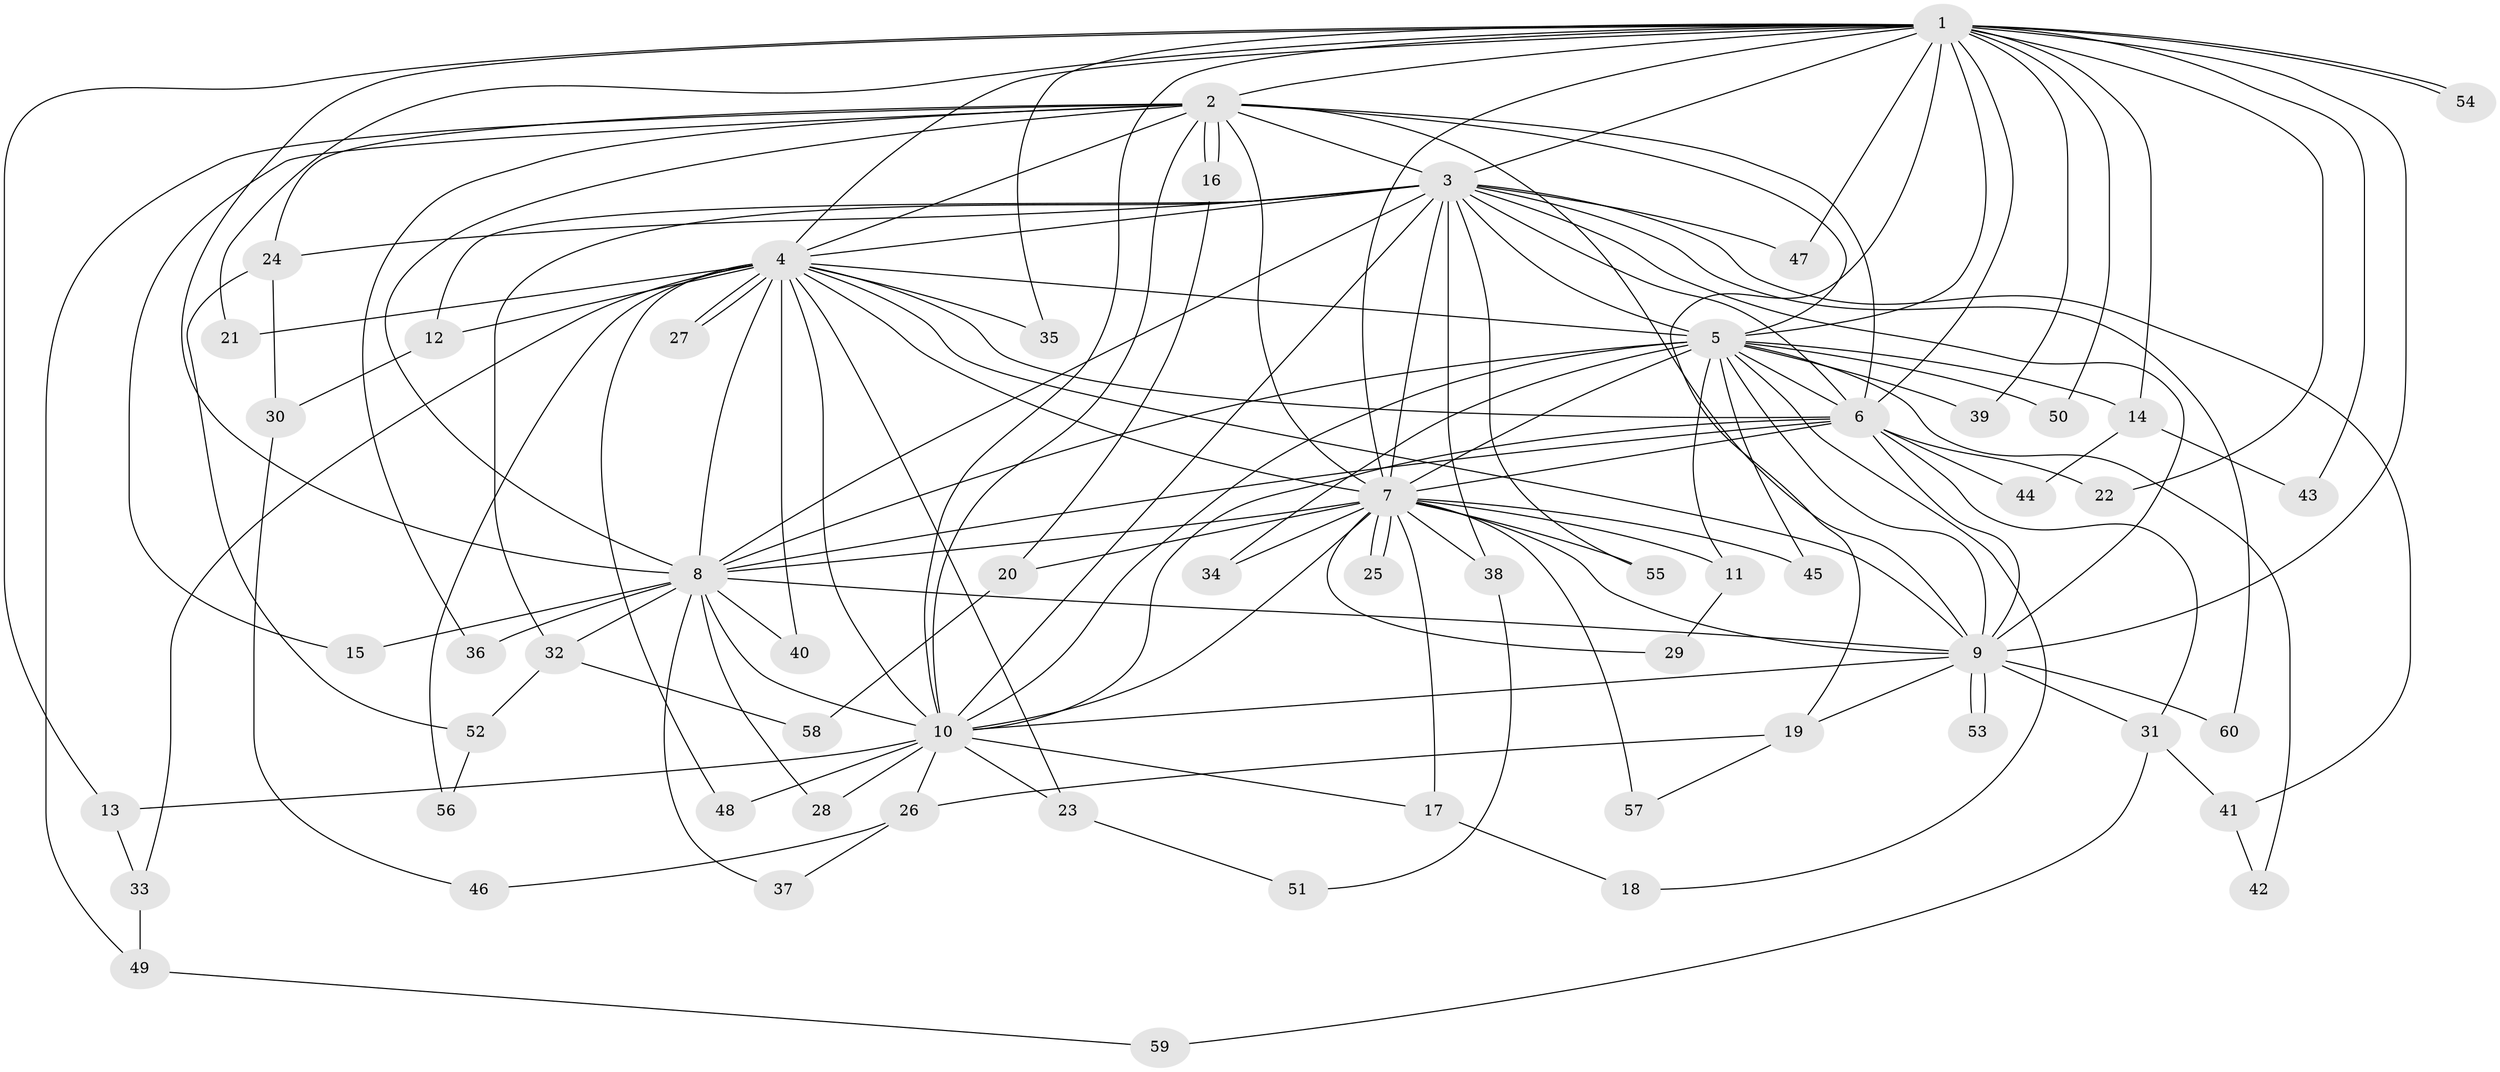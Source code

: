 // coarse degree distribution, {16: 0.04878048780487805, 14: 0.024390243902439025, 12: 0.04878048780487805, 20: 0.024390243902439025, 15: 0.024390243902439025, 13: 0.024390243902439025, 1: 0.0975609756097561, 3: 0.14634146341463414, 2: 0.43902439024390244, 4: 0.12195121951219512}
// Generated by graph-tools (version 1.1) at 2025/51/02/27/25 19:51:47]
// undirected, 60 vertices, 145 edges
graph export_dot {
graph [start="1"]
  node [color=gray90,style=filled];
  1;
  2;
  3;
  4;
  5;
  6;
  7;
  8;
  9;
  10;
  11;
  12;
  13;
  14;
  15;
  16;
  17;
  18;
  19;
  20;
  21;
  22;
  23;
  24;
  25;
  26;
  27;
  28;
  29;
  30;
  31;
  32;
  33;
  34;
  35;
  36;
  37;
  38;
  39;
  40;
  41;
  42;
  43;
  44;
  45;
  46;
  47;
  48;
  49;
  50;
  51;
  52;
  53;
  54;
  55;
  56;
  57;
  58;
  59;
  60;
  1 -- 2;
  1 -- 3;
  1 -- 4;
  1 -- 5;
  1 -- 6;
  1 -- 7;
  1 -- 8;
  1 -- 9;
  1 -- 10;
  1 -- 13;
  1 -- 14;
  1 -- 19;
  1 -- 21;
  1 -- 22;
  1 -- 35;
  1 -- 39;
  1 -- 43;
  1 -- 47;
  1 -- 50;
  1 -- 54;
  1 -- 54;
  2 -- 3;
  2 -- 4;
  2 -- 5;
  2 -- 6;
  2 -- 7;
  2 -- 8;
  2 -- 9;
  2 -- 10;
  2 -- 15;
  2 -- 16;
  2 -- 16;
  2 -- 24;
  2 -- 36;
  2 -- 49;
  3 -- 4;
  3 -- 5;
  3 -- 6;
  3 -- 7;
  3 -- 8;
  3 -- 9;
  3 -- 10;
  3 -- 12;
  3 -- 24;
  3 -- 32;
  3 -- 38;
  3 -- 41;
  3 -- 47;
  3 -- 55;
  3 -- 60;
  4 -- 5;
  4 -- 6;
  4 -- 7;
  4 -- 8;
  4 -- 9;
  4 -- 10;
  4 -- 12;
  4 -- 21;
  4 -- 23;
  4 -- 27;
  4 -- 27;
  4 -- 33;
  4 -- 35;
  4 -- 40;
  4 -- 48;
  4 -- 56;
  5 -- 6;
  5 -- 7;
  5 -- 8;
  5 -- 9;
  5 -- 10;
  5 -- 11;
  5 -- 14;
  5 -- 18;
  5 -- 34;
  5 -- 39;
  5 -- 42;
  5 -- 45;
  5 -- 50;
  6 -- 7;
  6 -- 8;
  6 -- 9;
  6 -- 10;
  6 -- 22;
  6 -- 31;
  6 -- 44;
  7 -- 8;
  7 -- 9;
  7 -- 10;
  7 -- 11;
  7 -- 17;
  7 -- 20;
  7 -- 25;
  7 -- 25;
  7 -- 29;
  7 -- 34;
  7 -- 38;
  7 -- 45;
  7 -- 55;
  7 -- 57;
  8 -- 9;
  8 -- 10;
  8 -- 15;
  8 -- 28;
  8 -- 32;
  8 -- 36;
  8 -- 37;
  8 -- 40;
  9 -- 10;
  9 -- 19;
  9 -- 31;
  9 -- 53;
  9 -- 53;
  9 -- 60;
  10 -- 13;
  10 -- 17;
  10 -- 23;
  10 -- 26;
  10 -- 28;
  10 -- 48;
  11 -- 29;
  12 -- 30;
  13 -- 33;
  14 -- 43;
  14 -- 44;
  16 -- 20;
  17 -- 18;
  19 -- 26;
  19 -- 57;
  20 -- 58;
  23 -- 51;
  24 -- 30;
  24 -- 52;
  26 -- 37;
  26 -- 46;
  30 -- 46;
  31 -- 41;
  31 -- 59;
  32 -- 52;
  32 -- 58;
  33 -- 49;
  38 -- 51;
  41 -- 42;
  49 -- 59;
  52 -- 56;
}
